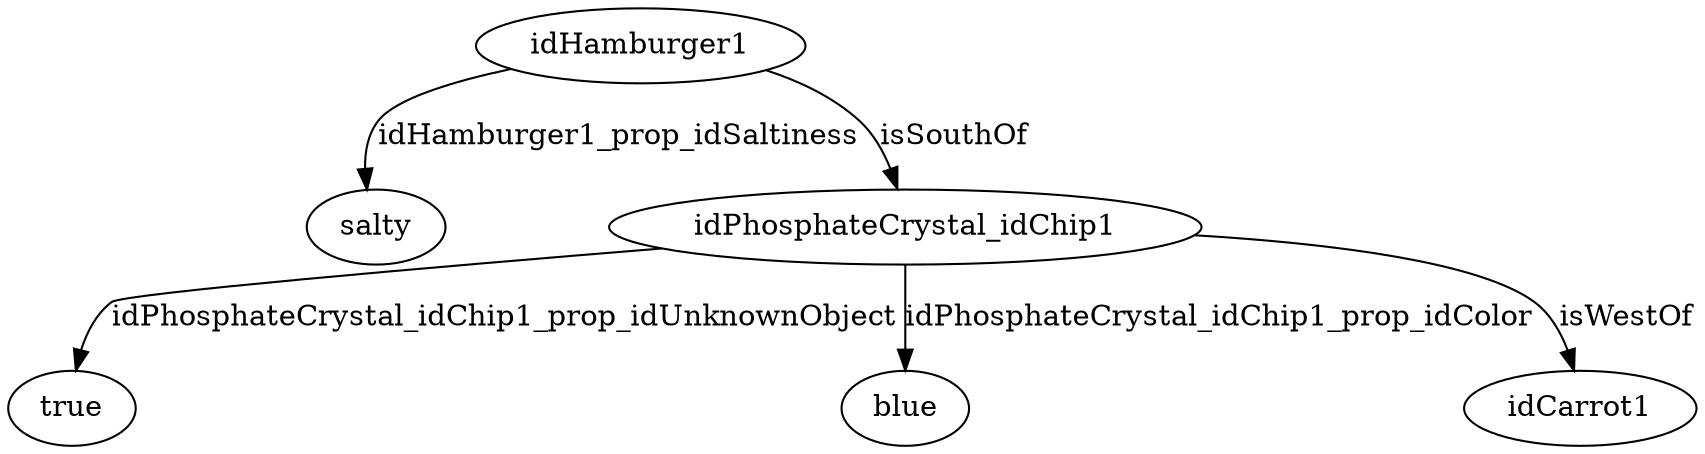 strict digraph  {
idHamburger1 [node_type=entity_node, root=root];
salty;
idPhosphateCrystal_idChip1;
true;
blue;
idCarrot1;
idHamburger1 -> salty  [edge_type=property, label=idHamburger1_prop_idSaltiness];
idHamburger1 -> idPhosphateCrystal_idChip1  [edge_type=relationship, label=isSouthOf];
idPhosphateCrystal_idChip1 -> true  [edge_type=property, label=idPhosphateCrystal_idChip1_prop_idUnknownObject];
idPhosphateCrystal_idChip1 -> blue  [edge_type=property, label=idPhosphateCrystal_idChip1_prop_idColor];
idPhosphateCrystal_idChip1 -> idCarrot1  [edge_type=relationship, label=isWestOf];
}
